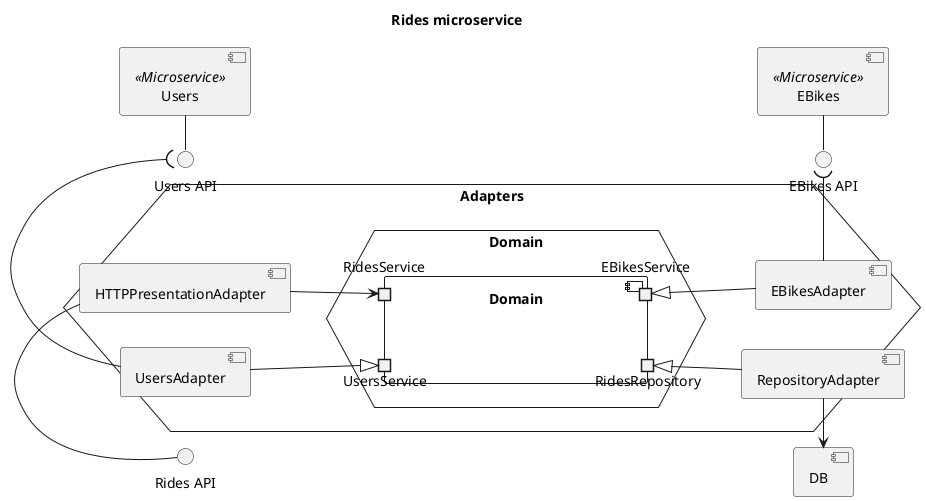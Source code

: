@startuml rides-components

title "Rides microservice"

left to right direction

component "DB"
interface "Rides API" as RidesAPI
interface "EBikes API" as EBikesAPI
interface "Users API" as UsersAPI

hexagon Adapters {
    hexagon Domain as DomainHex {
        component Domain {
            'ports in or out are just used for layout purposes and do not have any semantic'
            portin UsersService
            portin RidesService
            portout "RidesRepository" as Repo
            portout EBikesService
        }
    }

    component "RepositoryAdapter" as RepoAdapter
    RepoAdapter -l-> DB
    RepoAdapter -u-|> Repo

    component EBikesAdapter
    EBikesAdapter -r-( EBikesAPI
    EBikesAdapter -u-|> EBikesService

    component "HTTPPresentationAdapter" as HTTPAdapter
    HTTPAdapter -l-() RidesAPI
    HTTPAdapter -d-> RidesService

    component UsersAdapter
    UsersAdapter -r-( UsersAPI
    UsersAdapter -d-|> UsersService
}

component "EBikes" as EBikes <<Microservice>>
EBikes -r-() EBikesAPI

component "Users" as Users <<Microservice>>
Users -r-() UsersAPI

@enduml
